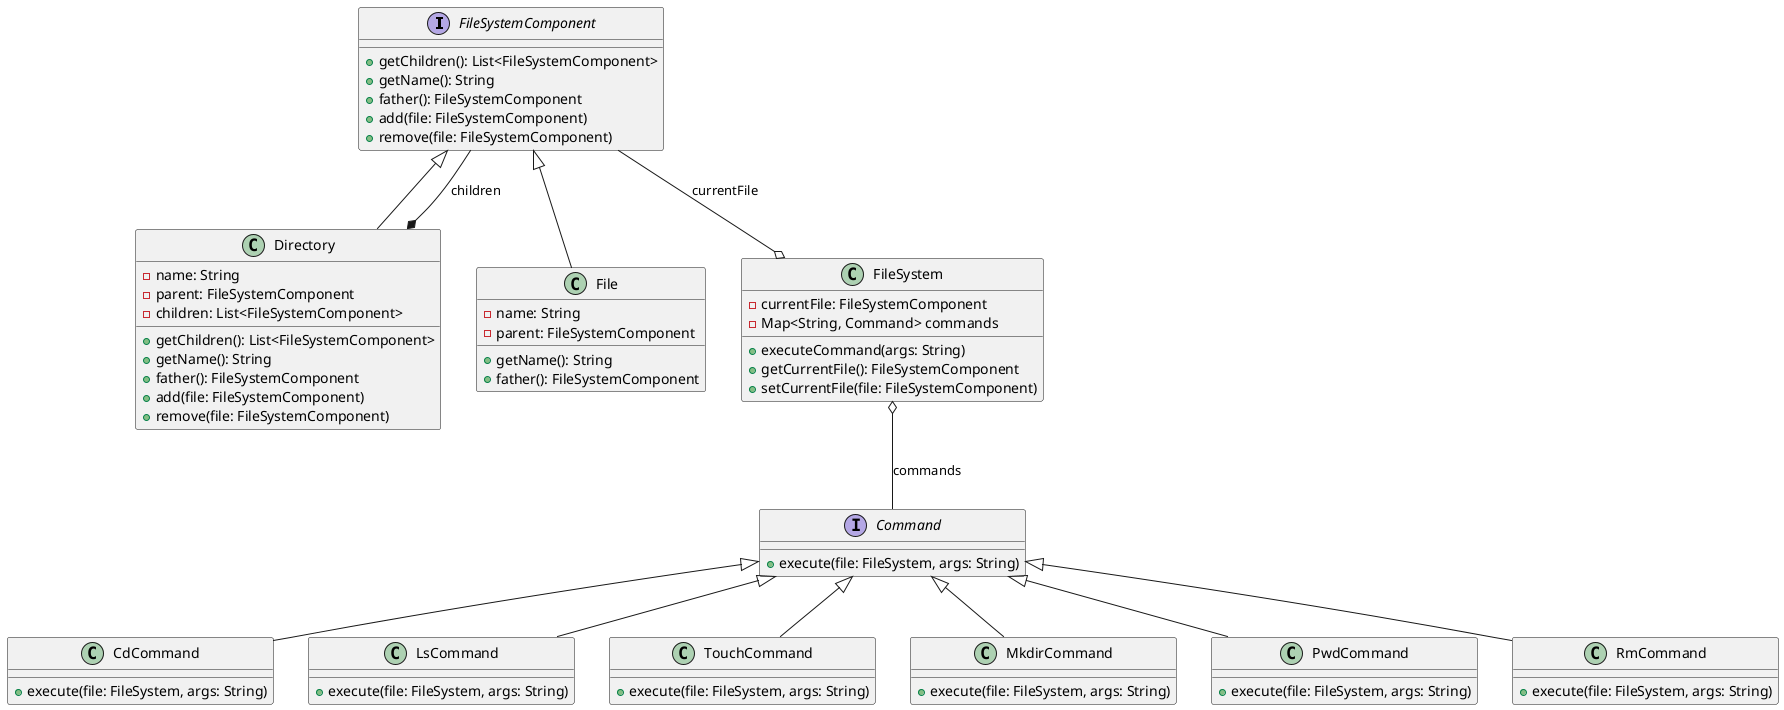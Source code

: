 @startuml
interface FileSystemComponent {
  +getChildren(): List<FileSystemComponent>
  +getName(): String
  +father(): FileSystemComponent
  +add(file: FileSystemComponent)
  +remove(file: FileSystemComponent)
}

class Directory{
    -name: String
    -parent: FileSystemComponent
    -children: List<FileSystemComponent>
    +getChildren(): List<FileSystemComponent>
    +getName(): String
    +father(): FileSystemComponent
    +add(file: FileSystemComponent)
    +remove(file: FileSystemComponent)
}

class File{
    -name: String
    -parent: FileSystemComponent
    +getName(): String
    +father(): FileSystemComponent
}


class FileSystem{
    -currentFile: FileSystemComponent
    -Map<String, Command> commands
    +executeCommand(args: String)
    +getCurrentFile(): FileSystemComponent
    +setCurrentFile(file: FileSystemComponent)
}

interface Command{
    +execute(file: FileSystem, args: String)
}

class CdCommand{
    +execute(file: FileSystem, args: String)
}
class LsCommand{
    +execute(file: FileSystem, args: String)
}
class TouchCommand{
    +execute(file: FileSystem, args: String)
}
class MkdirCommand{
    +execute(file: FileSystem, args: String)
}

class PwdCommand{
    +execute(file: FileSystem, args: String)
}

class RmCommand{
    +execute(file: FileSystem, args: String)
}

FileSystemComponent --o FileSystem : currentFile

FileSystemComponent <|-- Directory
FileSystemComponent <|-- File
FileSystemComponent --* Directory : children

FileSystem o-- Command : commands

Command <|-- CdCommand
Command <|-- LsCommand
Command <|-- TouchCommand
Command <|-- MkdirCommand
Command <|-- PwdCommand
Command <|-- RmCommand

@enduml